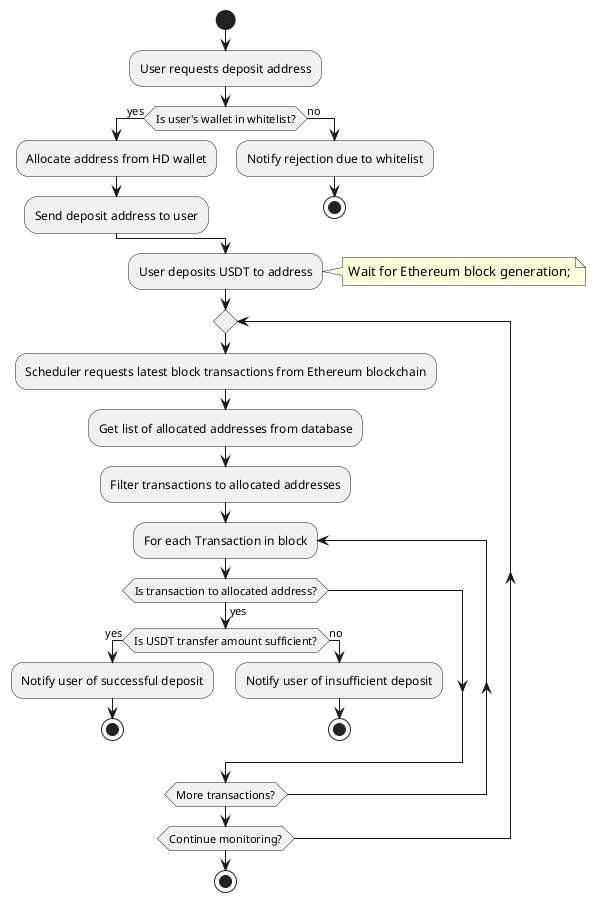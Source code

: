 @startuml
start
:User requests deposit address;
if (Is user's wallet in whitelist?) then (yes)
    :Allocate address from HD wallet;
    :Send deposit address to user;
else (no)
    :Notify rejection due to whitelist;
    stop
endif

:User deposits USDT to address;
note right: Wait for Ethereum block generation;

repeat
    :Scheduler requests latest block transactions from Ethereum blockchain;
    :Get list of allocated addresses from database;
    :Filter transactions to allocated addresses;
    repeat :For each Transaction in block
        if (Is transaction to allocated address?) then (yes)
            if (Is USDT transfer amount sufficient?) then (yes)
                :Notify user of successful deposit;
                stop
            else (no)
                :Notify user of insufficient deposit;
                stop
            endif
        endif
    repeat while (More transactions?)
repeat while (Continue monitoring?)
stop
@enduml
